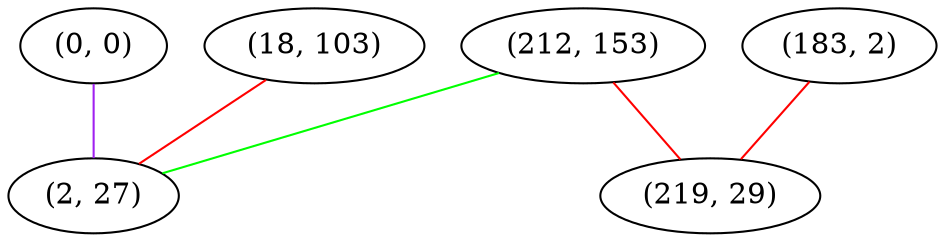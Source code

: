 graph "" {
"(0, 0)";
"(212, 153)";
"(183, 2)";
"(18, 103)";
"(2, 27)";
"(219, 29)";
"(0, 0)" -- "(2, 27)"  [color=purple, key=0, weight=4];
"(212, 153)" -- "(2, 27)"  [color=green, key=0, weight=2];
"(212, 153)" -- "(219, 29)"  [color=red, key=0, weight=1];
"(183, 2)" -- "(219, 29)"  [color=red, key=0, weight=1];
"(18, 103)" -- "(2, 27)"  [color=red, key=0, weight=1];
}
